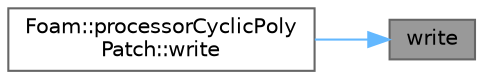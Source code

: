 digraph "write"
{
 // LATEX_PDF_SIZE
  bgcolor="transparent";
  edge [fontname=Helvetica,fontsize=10,labelfontname=Helvetica,labelfontsize=10];
  node [fontname=Helvetica,fontsize=10,shape=box,height=0.2,width=0.4];
  rankdir="RL";
  Node1 [id="Node000001",label="write",height=0.2,width=0.4,color="gray40", fillcolor="grey60", style="filled", fontcolor="black",tooltip=" "];
  Node1 -> Node2 [id="edge1_Node000001_Node000002",dir="back",color="steelblue1",style="solid",tooltip=" "];
  Node2 [id="Node000002",label="Foam::processorCyclicPoly\lPatch::write",height=0.2,width=0.4,color="grey40", fillcolor="white", style="filled",URL="$classFoam_1_1processorCyclicPolyPatch.html#a293fdfec8bdfbd5c3913ab4c9f3454ff",tooltip=" "];
}
